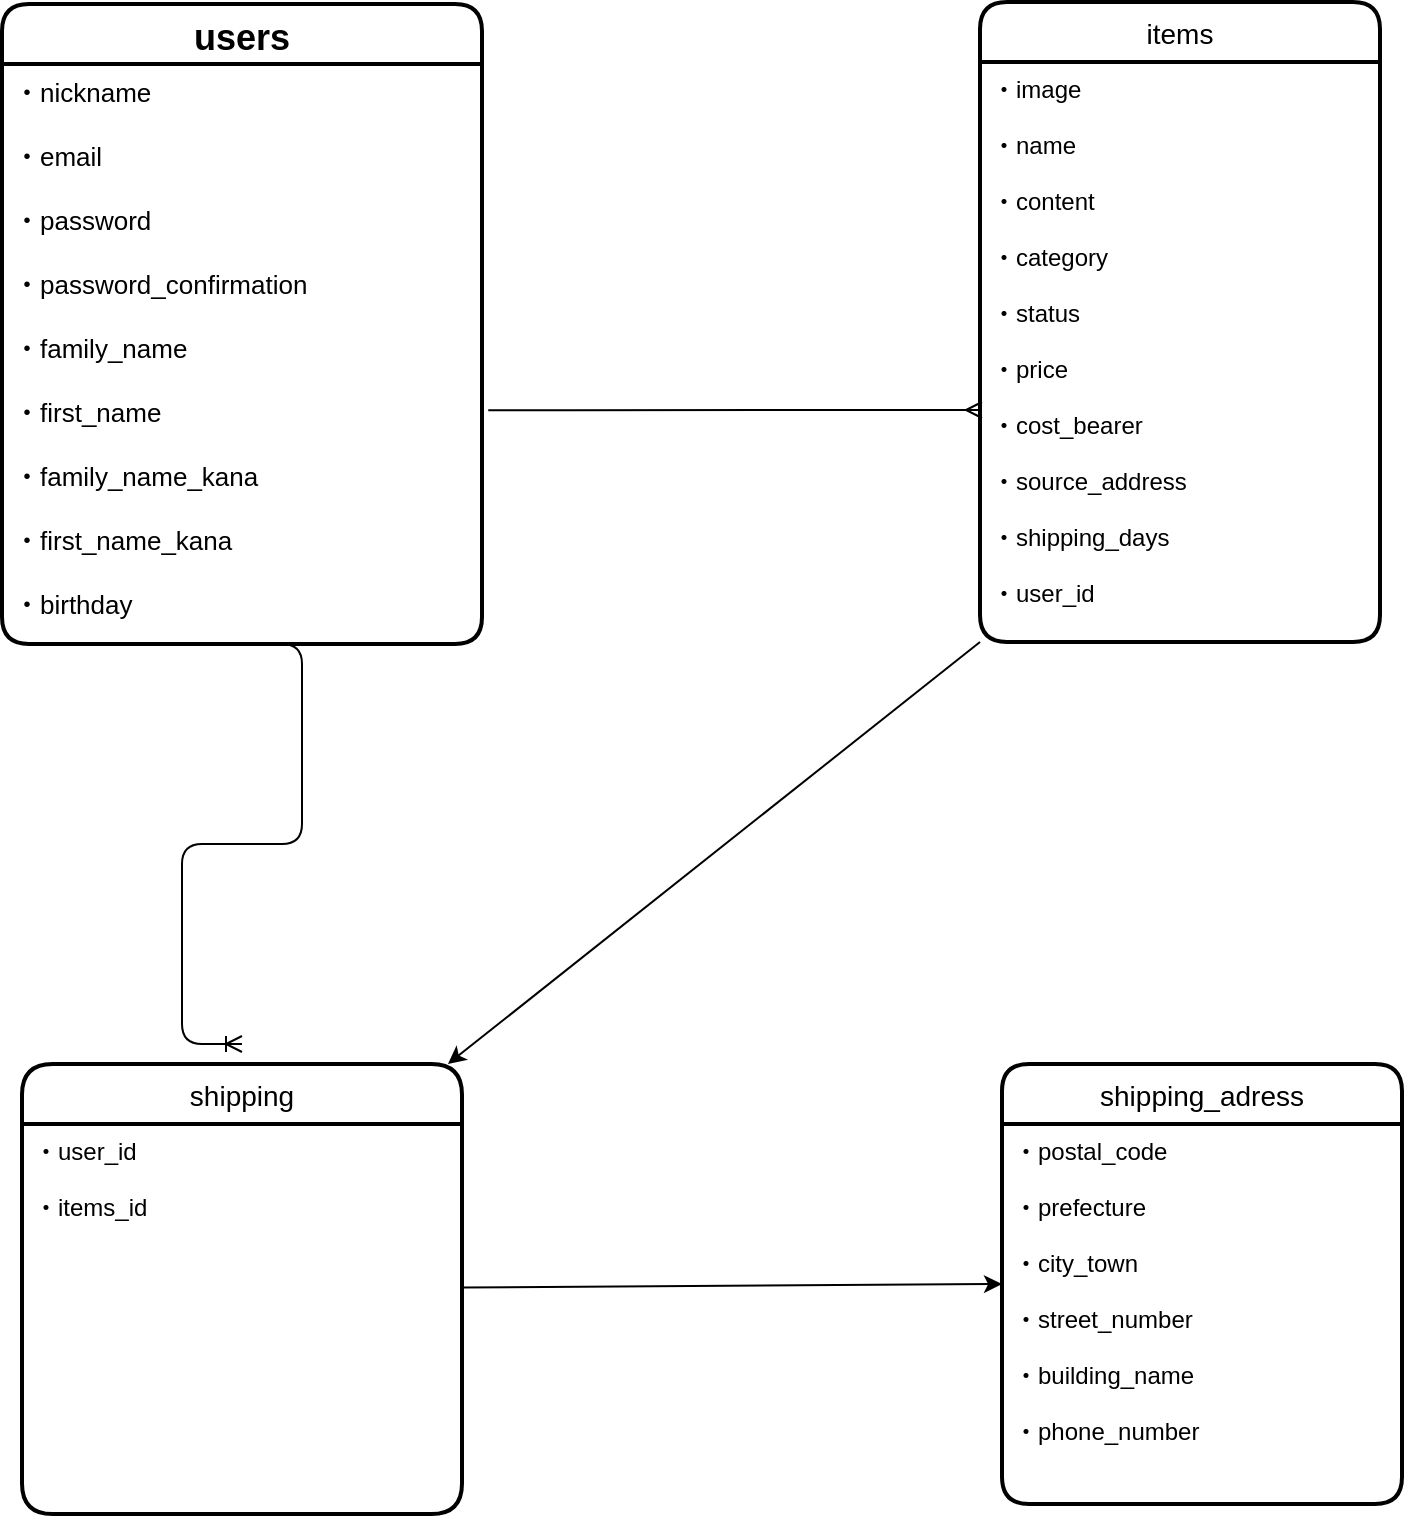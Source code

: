 <mxfile>
    <diagram id="SnYrE0-rjl8SJFRN-ipm" name="ページ1">
        <mxGraphModel dx="486" dy="485" grid="1" gridSize="10" guides="1" tooltips="1" connect="1" arrows="1" fold="1" page="1" pageScale="1" pageWidth="827" pageHeight="1169" math="0" shadow="0">
            <root>
                <mxCell id="0"/>
                <mxCell id="1" parent="0"/>
                <mxCell id="2" value="users" style="swimlane;childLayout=stackLayout;horizontal=1;startSize=30;horizontalStack=0;rounded=1;fontSize=18;fontStyle=1;strokeWidth=2;resizeParent=0;resizeLast=1;shadow=0;dashed=0;align=center;" vertex="1" parent="1">
                    <mxGeometry x="20" y="10" width="240" height="320" as="geometry"/>
                </mxCell>
                <mxCell id="3" value="・nickname&#10;&#10;・email&#10;&#10;・password&#10;&#10;・password_confirmation&#10;&#10;・family_name&#10;&#10;・first_name&#10;&#10;・family_name_kana&#10;&#10;・first_name_kana&#10;&#10;・birthday" style="align=left;strokeColor=none;fillColor=none;spacingLeft=4;fontSize=13;verticalAlign=top;resizable=0;rotatable=0;part=1;" vertex="1" parent="2">
                    <mxGeometry y="30" width="240" height="290" as="geometry"/>
                </mxCell>
                <mxCell id="4" value="" style="edgeStyle=entityRelationEdgeStyle;fontSize=12;html=1;endArrow=ERoneToMany;" edge="1" parent="2">
                    <mxGeometry width="100" height="100" relative="1" as="geometry">
                        <mxPoint x="120" y="320" as="sourcePoint"/>
                        <mxPoint x="120" y="520" as="targetPoint"/>
                    </mxGeometry>
                </mxCell>
                <mxCell id="5" style="edgeStyle=none;html=1;exitX=0;exitY=1;exitDx=0;exitDy=0;entryX=0.968;entryY=0;entryDx=0;entryDy=0;entryPerimeter=0;fontSize=13;" edge="1" parent="1" source="6" target="9">
                    <mxGeometry relative="1" as="geometry"/>
                </mxCell>
                <mxCell id="6" value="items" style="swimlane;childLayout=stackLayout;horizontal=1;startSize=30;horizontalStack=0;rounded=1;fontSize=14;fontStyle=0;strokeWidth=2;resizeParent=0;resizeLast=1;shadow=0;dashed=0;align=center;" vertex="1" parent="1">
                    <mxGeometry x="509" y="9" width="200" height="320" as="geometry"/>
                </mxCell>
                <mxCell id="7" value="・image&#10;&#10;・name&#10;&#10;・content&#10;&#10;・category&#10;&#10;・status&#10;&#10;・price&#10;&#10;・cost_bearer&#10;&#10;・source_address&#10;&#10;・shipping_days&#10;&#10;・user_id&#10;&#10;&#10;" style="align=left;strokeColor=none;fillColor=none;spacingLeft=4;fontSize=12;verticalAlign=top;resizable=0;rotatable=0;part=1;" vertex="1" parent="6">
                    <mxGeometry y="30" width="200" height="290" as="geometry"/>
                </mxCell>
                <mxCell id="8" value="" style="edgeStyle=none;html=1;fontSize=13;entryX=0;entryY=0.5;entryDx=0;entryDy=0;" edge="1" parent="1" source="9" target="11">
                    <mxGeometry relative="1" as="geometry">
                        <mxPoint x="400" y="652.5" as="targetPoint"/>
                    </mxGeometry>
                </mxCell>
                <mxCell id="9" value="shipping" style="swimlane;childLayout=stackLayout;horizontal=1;startSize=30;horizontalStack=0;rounded=1;fontSize=14;fontStyle=0;strokeWidth=2;resizeParent=0;resizeLast=1;shadow=0;dashed=0;align=center;arcSize=17;" vertex="1" parent="1">
                    <mxGeometry x="30" y="540" width="220" height="225" as="geometry"/>
                </mxCell>
                <mxCell id="10" value="・user_id&#10;&#10;・items_id&#10;" style="align=left;strokeColor=none;fillColor=none;spacingLeft=4;fontSize=12;verticalAlign=top;resizable=0;rotatable=0;part=1;" vertex="1" parent="9">
                    <mxGeometry y="30" width="220" height="195" as="geometry"/>
                </mxCell>
                <mxCell id="11" value="shipping_adress" style="swimlane;childLayout=stackLayout;horizontal=1;startSize=30;horizontalStack=0;rounded=1;fontSize=14;fontStyle=0;strokeWidth=2;resizeParent=0;resizeLast=1;shadow=0;dashed=0;align=center;" vertex="1" parent="1">
                    <mxGeometry x="520" y="540" width="200" height="220" as="geometry"/>
                </mxCell>
                <mxCell id="12" value="・postal_code&#10;&#10;・prefecture&#10;&#10;・city_town&#10;&#10;・street_number&#10;&#10;・building_name&#10;&#10;・phone_number" style="align=left;strokeColor=none;fillColor=none;spacingLeft=4;fontSize=12;verticalAlign=top;resizable=0;rotatable=0;part=1;" vertex="1" parent="11">
                    <mxGeometry y="30" width="200" height="190" as="geometry"/>
                </mxCell>
                <mxCell id="13" value="" style="edgeStyle=entityRelationEdgeStyle;fontSize=12;html=1;endArrow=ERmany;exitX=1.013;exitY=0.597;exitDx=0;exitDy=0;exitPerimeter=0;" edge="1" parent="1" source="3">
                    <mxGeometry width="100" height="100" relative="1" as="geometry">
                        <mxPoint x="340" y="220" as="sourcePoint"/>
                        <mxPoint x="510" y="213" as="targetPoint"/>
                    </mxGeometry>
                </mxCell>
            </root>
        </mxGraphModel>
    </diagram>
</mxfile>